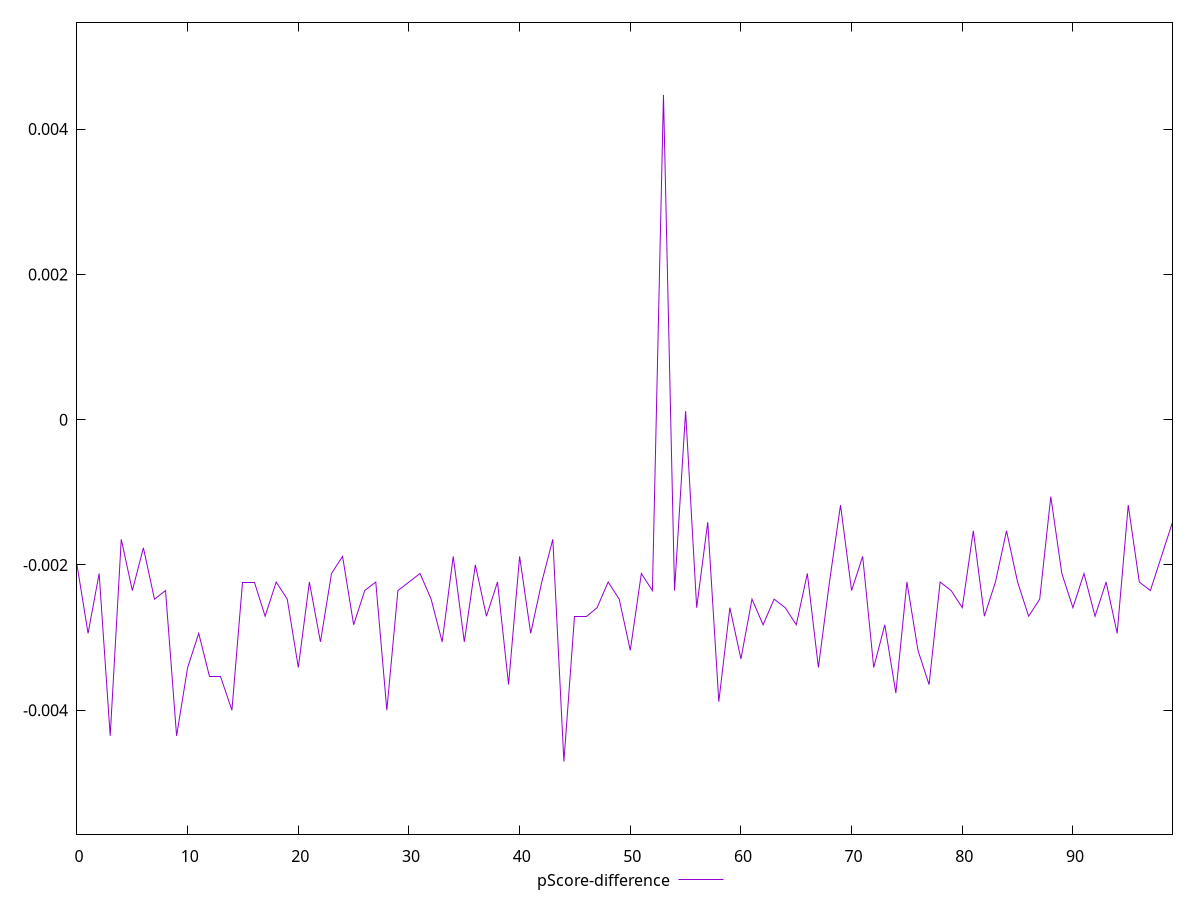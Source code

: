 reset

$pScoreDifference <<EOF
0 -0.0020000000000000018
1 -0.002941176470588225
2 -0.0021176470588235574
3 -0.004352941176470615
4 -0.0016470588235293904
5 -0.002352941176470613
6 -0.001764705882352946
7 -0.0024705882352941133
8 -0.002352941176470613
9 -0.004352941176470615
10 -0.0034117647058823364
11 -0.002941176470588225
12 -0.003529411764705892
13 -0.003529411764705892
14 -0.0040000000000000036
15 -0.0022352941176470575
16 -0.0022352941176470575
17 -0.002705882352941169
18 -0.0022352941176470575
19 -0.0024705882352941133
20 -0.0034117647058823364
21 -0.0022352941176470575
22 -0.0030588235294117805
23 -0.0021176470588235574
24 -0.0018823529411764461
25 -0.0028235294117647247
26 -0.002352941176470613
27 -0.0022352941176470575
28 -0.0040000000000000036
29 -0.002352941176470613
30 -0.0022352941176470575
31 -0.0021176470588235574
32 -0.0024705882352941133
33 -0.0030588235294117805
34 -0.0018823529411764461
35 -0.0030588235294117805
36 -0.0020000000000000018
37 -0.002705882352941169
38 -0.0022352941176470575
39 -0.003647058823529392
40 -0.0018823529411764461
41 -0.002941176470588225
42 -0.0022352941176470575
43 -0.0016470588235293904
44 -0.004705882352941171
45 -0.002705882352941169
46 -0.002705882352941169
47 -0.002588235294117669
48 -0.0022352941176470575
49 -0.0024705882352941133
50 -0.0031764705882352806
51 -0.0021176470588235574
52 -0.002352941176470613
53 0.004470588235294115
54 -0.002352941176470613
55 0.00011764705882355564
56 -0.002588235294117669
57 -0.0014117647058823346
58 -0.003882352941176448
59 -0.002588235294117669
60 -0.0032941176470588363
61 -0.0024705882352941133
62 -0.0028235294117647247
63 -0.0024705882352941133
64 -0.002588235294117669
65 -0.0028235294117647247
66 -0.0021176470588235574
67 -0.0034117647058823364
68 -0.0022352941176470575
69 -0.0011764705882352788
70 -0.002352941176470613
71 -0.0018823529411764461
72 -0.0034117647058823364
73 -0.0028235294117647247
74 -0.003764705882352948
75 -0.0022352941176470575
76 -0.0031764705882352806
77 -0.003647058823529392
78 -0.0022352941176470575
79 -0.002352941176470613
80 -0.002588235294117669
81 -0.0015294117647058902
82 -0.002705882352941169
83 -0.0022352941176470575
84 -0.0015294117647058902
85 -0.0022352941176470575
86 -0.002705882352941169
87 -0.0024705882352941133
88 -0.0010588235294117787
89 -0.0021176470588235574
90 -0.002588235294117669
91 -0.0021176470588235574
92 -0.002705882352941169
93 -0.0022352941176470575
94 -0.002941176470588225
95 -0.0011764705882352788
96 -0.0022352941176470575
97 -0.002352941176470613
98 -0.0018823529411764461
99 -0.0014117647058823346
EOF

set key outside below
set xrange [0:99]
set yrange [-0.005705882352941171:0.005470588235294115]
set trange [-0.005705882352941171:0.005470588235294115]
set terminal svg size 640, 500 enhanced background rgb 'white'
set output "report_00009_2021-02-08T22-37-41.559Z/uses-rel-preload/samples/pages+cached+noadtech+nomedia+nocss/pScore-difference/values.svg"

plot $pScoreDifference title "pScore-difference" with line

reset
